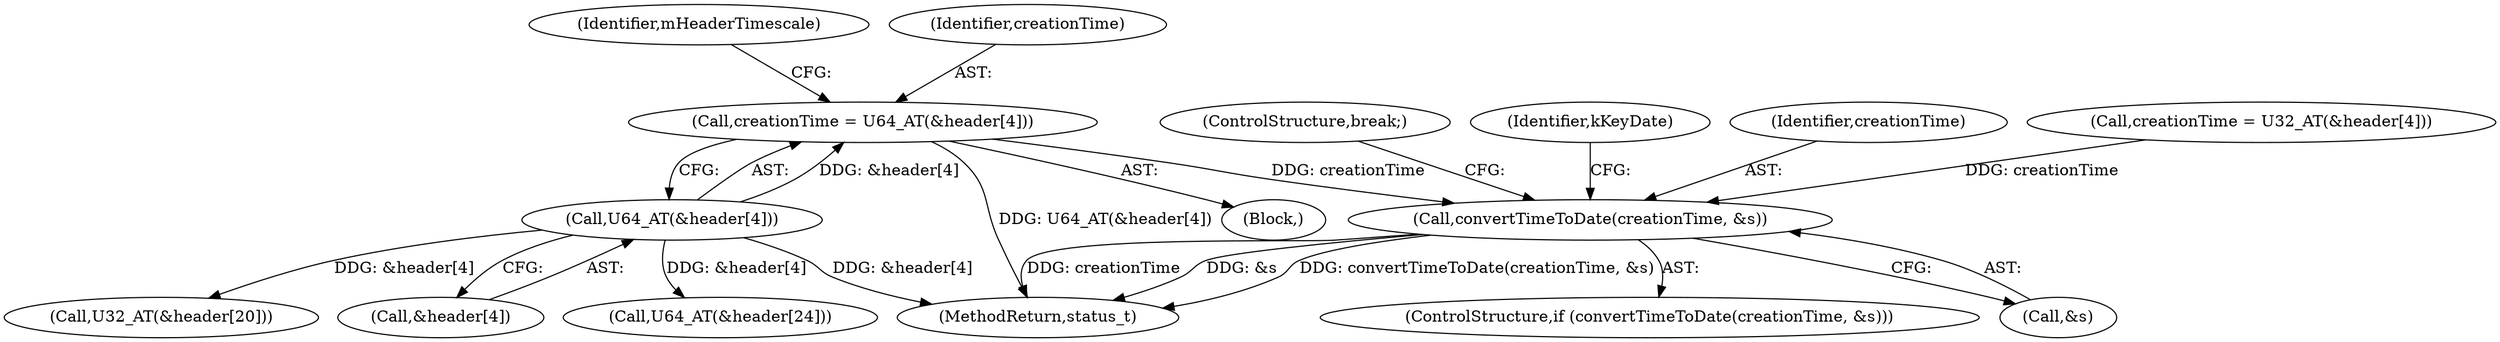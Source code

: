 digraph "0_Android_8a3a2f6ea7defe1a81bb32b3c9f3537f84749b9d@API" {
"1003119" [label="(Call,creationTime = U64_AT(&header[4]))"];
"1003121" [label="(Call,U64_AT(&header[4]))"];
"1003217" [label="(Call,convertTimeToDate(creationTime, &s))"];
"1003128" [label="(Call,U32_AT(&header[20]))"];
"1003127" [label="(Identifier,mHeaderTimescale)"];
"1003217" [label="(Call,convertTimeToDate(creationTime, &s))"];
"1003120" [label="(Identifier,creationTime)"];
"1003903" [label="(MethodReturn,status_t)"];
"1003225" [label="(ControlStructure,break;)"];
"1003223" [label="(Identifier,kKeyDate)"];
"1003216" [label="(ControlStructure,if (convertTimeToDate(creationTime, &s)))"];
"1003218" [label="(Identifier,creationTime)"];
"1003122" [label="(Call,&header[4])"];
"1003121" [label="(Call,U64_AT(&header[4]))"];
"1003160" [label="(Call,creationTime = U32_AT(&header[4]))"];
"1003119" [label="(Call,creationTime = U64_AT(&header[4]))"];
"1003219" [label="(Call,&s)"];
"1003135" [label="(Call,U64_AT(&header[24]))"];
"1003118" [label="(Block,)"];
"1003119" -> "1003118"  [label="AST: "];
"1003119" -> "1003121"  [label="CFG: "];
"1003120" -> "1003119"  [label="AST: "];
"1003121" -> "1003119"  [label="AST: "];
"1003127" -> "1003119"  [label="CFG: "];
"1003119" -> "1003903"  [label="DDG: U64_AT(&header[4])"];
"1003121" -> "1003119"  [label="DDG: &header[4]"];
"1003119" -> "1003217"  [label="DDG: creationTime"];
"1003121" -> "1003122"  [label="CFG: "];
"1003122" -> "1003121"  [label="AST: "];
"1003121" -> "1003903"  [label="DDG: &header[4]"];
"1003121" -> "1003128"  [label="DDG: &header[4]"];
"1003121" -> "1003135"  [label="DDG: &header[4]"];
"1003217" -> "1003216"  [label="AST: "];
"1003217" -> "1003219"  [label="CFG: "];
"1003218" -> "1003217"  [label="AST: "];
"1003219" -> "1003217"  [label="AST: "];
"1003223" -> "1003217"  [label="CFG: "];
"1003225" -> "1003217"  [label="CFG: "];
"1003217" -> "1003903"  [label="DDG: creationTime"];
"1003217" -> "1003903"  [label="DDG: &s"];
"1003217" -> "1003903"  [label="DDG: convertTimeToDate(creationTime, &s)"];
"1003160" -> "1003217"  [label="DDG: creationTime"];
}
